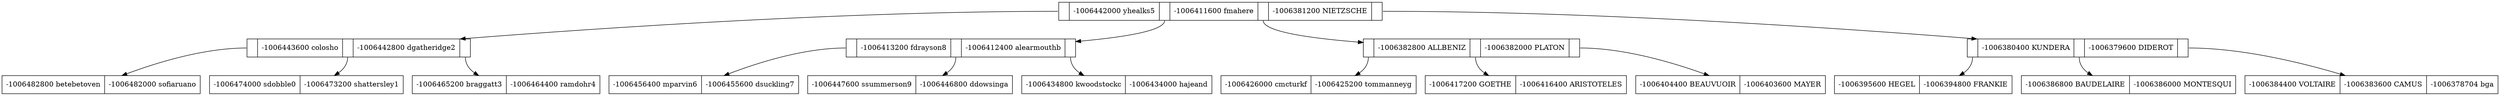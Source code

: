 digraph G {
node[shape=record]
		//Agregar Nodos Rama
R0x7fc5c402e9f0[label="<C1>|-1006442000 
 yhealks5|<C2>|-1006411600 
 fmahere|<C3>|-1006381200 
 NIETZSCHE|<C4>"];
R0x7fc5c402e3b0[label="<C1>|-1006443600 
 colosho|<C2>|-1006442800 
 dgatheridge2|<C3>"];
R0x7fc5c4024a90[label="-1006482800 
 betebetoven|-1006482000 
 sofiaruano"];
R0x7fc5c4026cf0[label="-1006474000 
 sdobble0|-1006473200 
 shattersley1"];
R0x7fc5c4028f50[label="-1006465200 
 braggatt3|-1006464400 
 ramdohr4"];
R0x7fc5c4035a70[label="<C1>|-1006413200 
 fdrayson8|<C2>|-1006412400 
 alearmouthb|<C3>"];
R0x7fc5c402b1b0[label="-1006456400 
 mparvin6|-1006455600 
 dsuckling7"];
R0x7fc5c402d410[label="-1006447600 
 ssummerson9|-1006446800 
 ddowsinga"];
R0x7fc5c4030610[label="-1006434800 
 kwoodstockc|-1006434000 
 hajeand"];
R0x7fc5c403d130[label="<C1>|-1006382800 
 ALLBENIZ|<C2>|-1006382000 
 PLATON|<C3>"];
R0x7fc5c4032870[label="-1006426000 
 cmcturkf|-1006425200 
 tommanneyg"];
R0x7fc5c4034ad0[label="-1006417200 
 GOETHE|-1006416400 
 ARISTOTELES"];
R0x7fc5c4037cd0[label="-1006404400 
 BEAUVUOIR|-1006403600 
 MAYER"];
R0x7fc5c403da90[label="<C1>|-1006380400 
 KUNDERA|<C2>|-1006379600 
 DIDEROT|<C3>"];
R0x7fc5c4039f30[label="-1006395600 
 HEGEL|-1006394800 
 FRANKIE"];
R0x7fc5c403c190[label="-1006386800 
 BAUDELAIRE|-1006386000 
 MONTESQUI"];
R0x7fc5c403caf0[label="-1006384400 
 VOLTAIRE|-1006383600 
 CAMUS|-1006378704 
 bga"];
		//Agregar conexiones
R0x7fc5c402e9f0:C1->R0x7fc5c402e3b0;
R0x7fc5c402e3b0:C1->R0x7fc5c4024a90;
R0x7fc5c402e3b0:C2->R0x7fc5c4026cf0;
R0x7fc5c402e3b0:C3->R0x7fc5c4028f50;
R0x7fc5c402e9f0:C2->R0x7fc5c4035a70;
R0x7fc5c4035a70:C1->R0x7fc5c402b1b0;
R0x7fc5c4035a70:C2->R0x7fc5c402d410;
R0x7fc5c4035a70:C3->R0x7fc5c4030610;
R0x7fc5c402e9f0:C3->R0x7fc5c403d130;
R0x7fc5c403d130:C1->R0x7fc5c4032870;
R0x7fc5c403d130:C2->R0x7fc5c4034ad0;
R0x7fc5c403d130:C3->R0x7fc5c4037cd0;
R0x7fc5c402e9f0:C4->R0x7fc5c403da90;
R0x7fc5c403da90:C1->R0x7fc5c4039f30;
R0x7fc5c403da90:C2->R0x7fc5c403c190;
R0x7fc5c403da90:C3->R0x7fc5c403caf0;
}